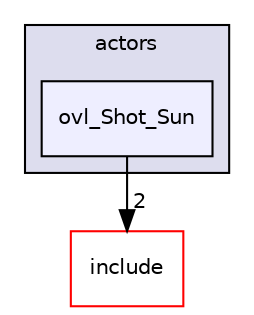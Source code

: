 digraph "src/overlays/actors/ovl_Shot_Sun" {
  compound=true
  node [ fontsize="10", fontname="Helvetica"];
  edge [ labelfontsize="10", labelfontname="Helvetica"];
  subgraph clusterdir_e93473484be31ce7bcb356bd643a22f8 {
    graph [ bgcolor="#ddddee", pencolor="black", label="actors" fontname="Helvetica", fontsize="10", URL="dir_e93473484be31ce7bcb356bd643a22f8.html"]
  dir_ab29ed479cf793a2125a6e9008c464a6 [shape=box, label="ovl_Shot_Sun", style="filled", fillcolor="#eeeeff", pencolor="black", URL="dir_ab29ed479cf793a2125a6e9008c464a6.html"];
  }
  dir_d44c64559bbebec7f509842c48db8b23 [shape=box label="include" fillcolor="white" style="filled" color="red" URL="dir_d44c64559bbebec7f509842c48db8b23.html"];
  dir_ab29ed479cf793a2125a6e9008c464a6->dir_d44c64559bbebec7f509842c48db8b23 [headlabel="2", labeldistance=1.5 headhref="dir_000439_000000.html"];
}
